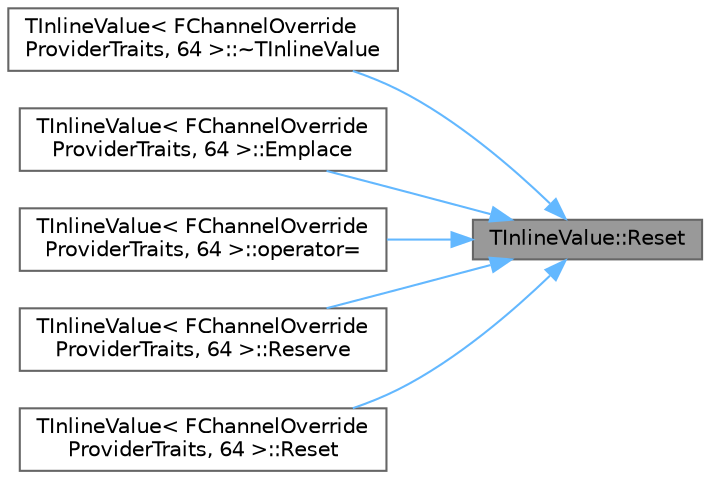 digraph "TInlineValue::Reset"
{
 // INTERACTIVE_SVG=YES
 // LATEX_PDF_SIZE
  bgcolor="transparent";
  edge [fontname=Helvetica,fontsize=10,labelfontname=Helvetica,labelfontsize=10];
  node [fontname=Helvetica,fontsize=10,shape=box,height=0.2,width=0.4];
  rankdir="RL";
  Node1 [id="Node000001",label="TInlineValue::Reset",height=0.2,width=0.4,color="gray40", fillcolor="grey60", style="filled", fontcolor="black",tooltip="Reset this container back to its empty state."];
  Node1 -> Node2 [id="edge1_Node000001_Node000002",dir="back",color="steelblue1",style="solid",tooltip=" "];
  Node2 [id="Node000002",label="TInlineValue\< FChannelOverride\lProviderTraits, 64 \>::~TInlineValue",height=0.2,width=0.4,color="grey40", fillcolor="white", style="filled",URL="$db/d30/classTInlineValue.html#ac9a0d94037dc2432a71968e9273d69c2",tooltip=" "];
  Node1 -> Node3 [id="edge2_Node000001_Node000003",dir="back",color="steelblue1",style="solid",tooltip=" "];
  Node3 [id="Node000003",label="TInlineValue\< FChannelOverride\lProviderTraits, 64 \>::Emplace",height=0.2,width=0.4,color="grey40", fillcolor="white", style="filled",URL="$db/d30/classTInlineValue.html#a123965d867ef8731befbfa30da2af15b",tooltip=" "];
  Node1 -> Node4 [id="edge3_Node000001_Node000004",dir="back",color="steelblue1",style="solid",tooltip=" "];
  Node4 [id="Node000004",label="TInlineValue\< FChannelOverride\lProviderTraits, 64 \>::operator=",height=0.2,width=0.4,color="grey40", fillcolor="white", style="filled",URL="$db/d30/classTInlineValue.html#aebf28b3997b4bc335cd00e7fe80f5d65",tooltip=" "];
  Node1 -> Node5 [id="edge4_Node000001_Node000005",dir="back",color="steelblue1",style="solid",tooltip=" "];
  Node5 [id="Node000005",label="TInlineValue\< FChannelOverride\lProviderTraits, 64 \>::Reserve",height=0.2,width=0.4,color="grey40", fillcolor="white", style="filled",URL="$db/d30/classTInlineValue.html#a711b00d24be4bf4e8be0eb22a75ce6df",tooltip=" "];
  Node1 -> Node6 [id="edge5_Node000001_Node000006",dir="back",color="steelblue1",style="solid",tooltip=" "];
  Node6 [id="Node000006",label="TInlineValue\< FChannelOverride\lProviderTraits, 64 \>::Reset",height=0.2,width=0.4,color="grey40", fillcolor="white", style="filled",URL="$db/d30/classTInlineValue.html#a8932b91b3280600e34fe0462d18bbc40",tooltip=" "];
}
